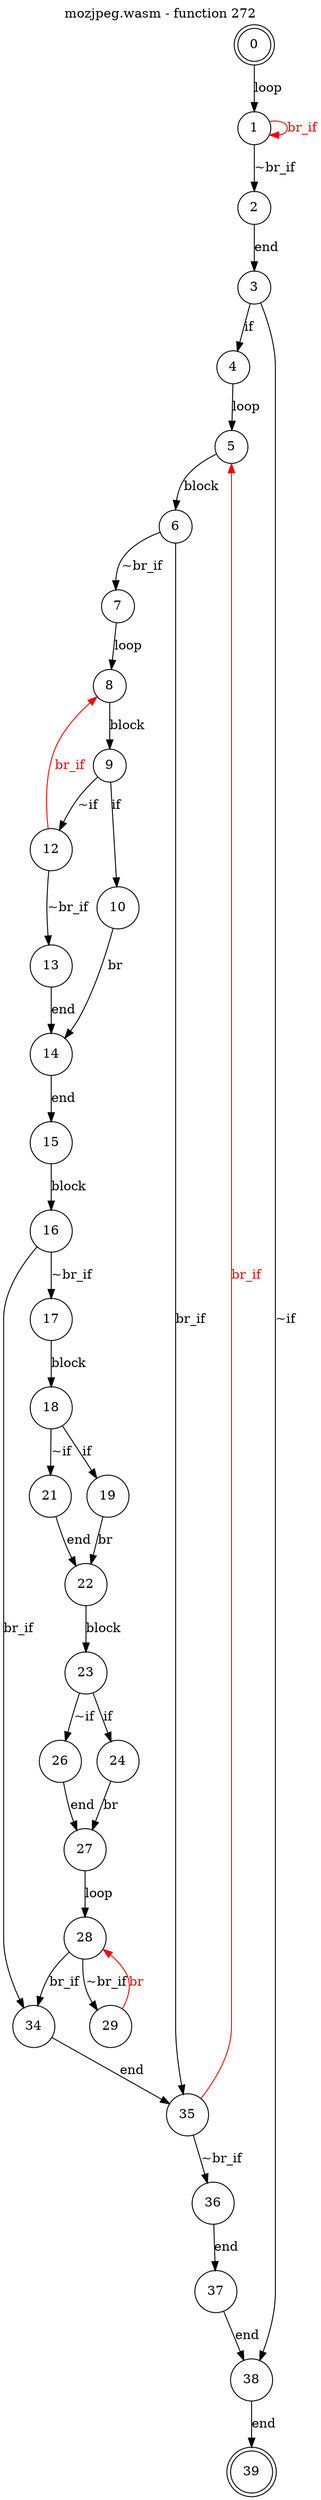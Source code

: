 digraph finite_state_machine {
    label = "mozjpeg.wasm - function 272"
    labelloc =  t
    labelfontsize = 16
    labelfontcolor = black
    labelfontname = "Helvetica"
    node [shape = doublecircle]; 0 39;
    node [shape = circle];
    0 -> 1[label="loop"];
    1 -> 2[label="~br_if"];
    1 -> 1[color="red" fontcolor="red" label="br_if"];
    2 -> 3[label="end"];
    3 -> 4[label="if"];
    3 -> 38[label="~if"];
    4 -> 5[label="loop"];
    5 -> 6[label="block"];
    6 -> 7[label="~br_if"];
    6 -> 35[label="br_if"];
    7 -> 8[label="loop"];
    8 -> 9[label="block"];
    9 -> 10[label="if"];
    9 -> 12[label="~if"];
    10 -> 14[label="br"];
    12 -> 13[label="~br_if"];
    12 -> 8[color="red" fontcolor="red" label="br_if"];
    13 -> 14[label="end"];
    14 -> 15[label="end"];
    15 -> 16[label="block"];
    16 -> 17[label="~br_if"];
    16 -> 34[label="br_if"];
    17 -> 18[label="block"];
    18 -> 19[label="if"];
    18 -> 21[label="~if"];
    19 -> 22[label="br"];
    21 -> 22[label="end"];
    22 -> 23[label="block"];
    23 -> 24[label="if"];
    23 -> 26[label="~if"];
    24 -> 27[label="br"];
    26 -> 27[label="end"];
    27 -> 28[label="loop"];
    28 -> 29[label="~br_if"];
    28 -> 34[label="br_if"];
    29 -> 28[color="red" fontcolor="red" label="br"];
    34 -> 35[label="end"];
    35 -> 36[label="~br_if"];
    35 -> 5[color="red" fontcolor="red" label="br_if"];
    36 -> 37[label="end"];
    37 -> 38[label="end"];
    38 -> 39[label="end"];
}
